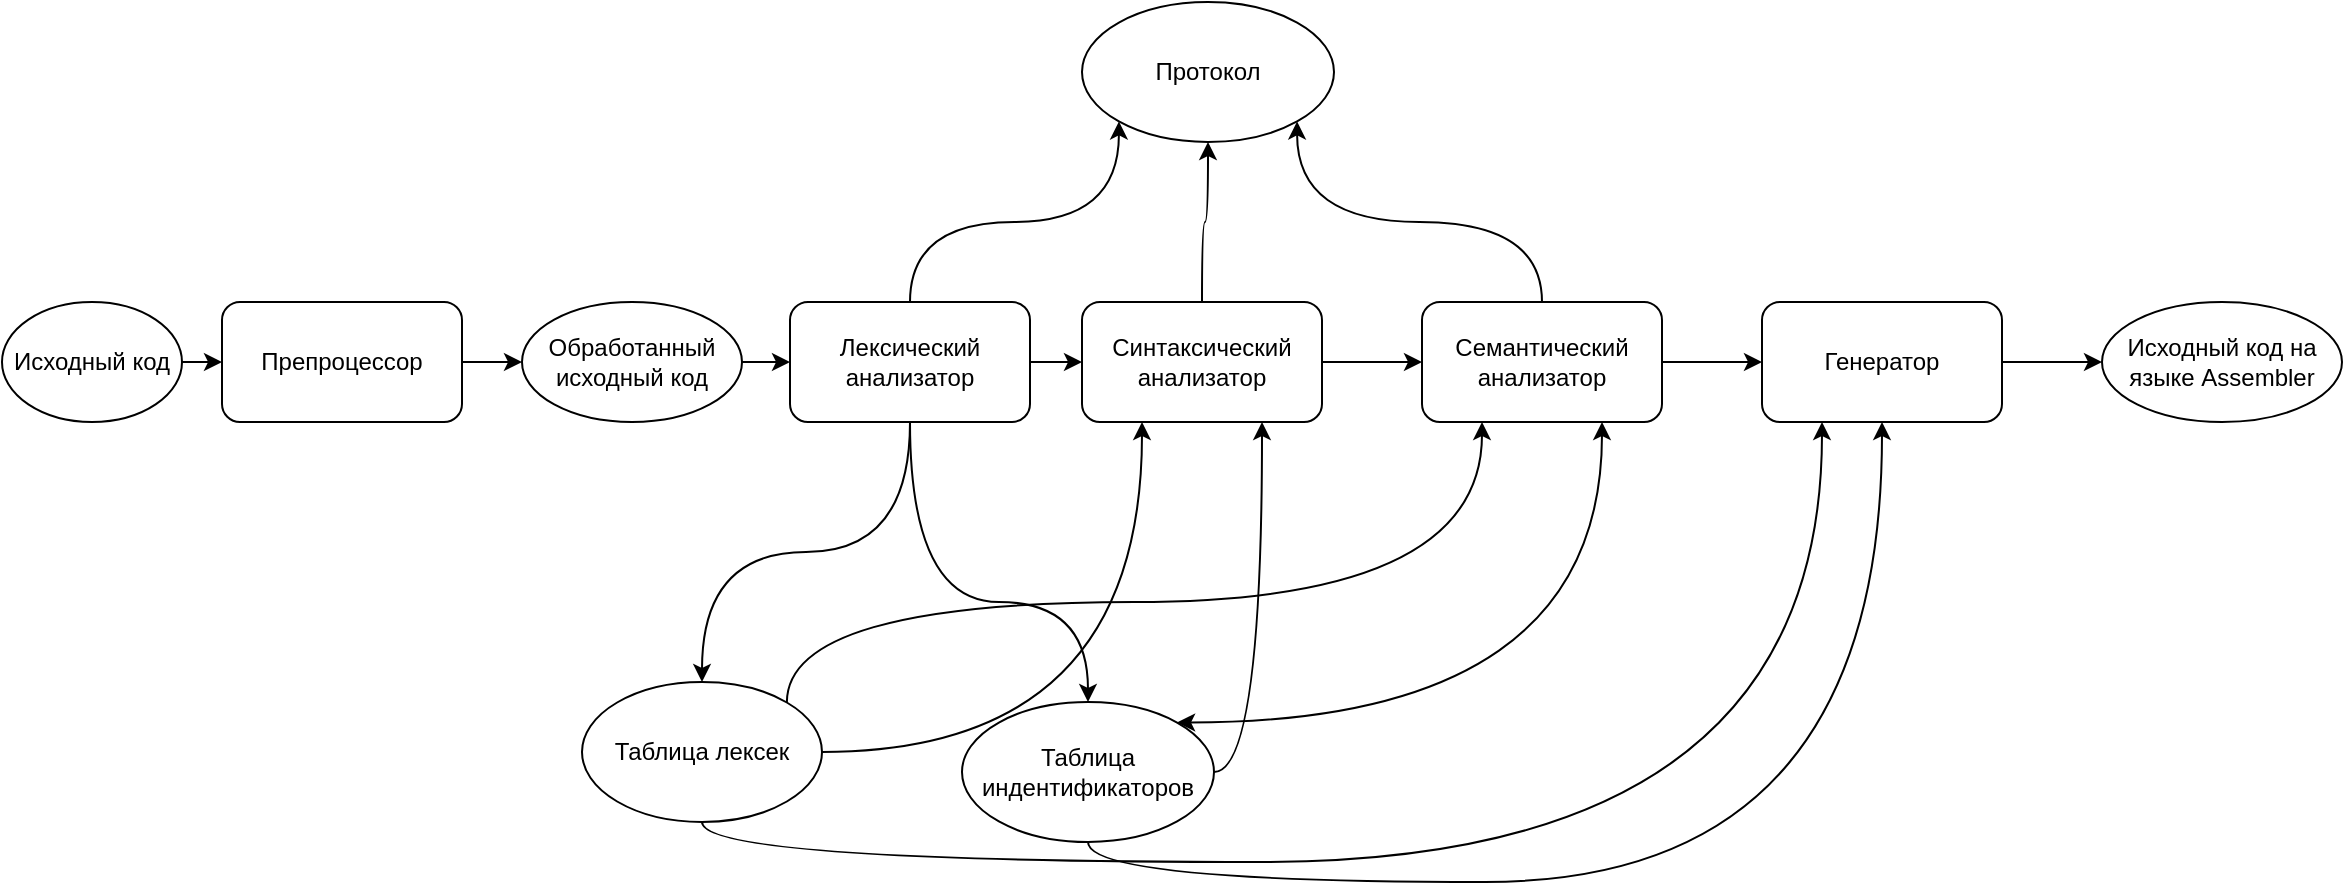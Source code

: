 <mxfile version="13.9.9" type="device"><diagram id="HXYEla2vK_ZS2x564t-j" name="Страница 1"><mxGraphModel dx="1463" dy="846" grid="1" gridSize="10" guides="1" tooltips="1" connect="1" arrows="1" fold="1" page="1" pageScale="1" pageWidth="827" pageHeight="1169" math="0" shadow="0"><root><mxCell id="0"/><mxCell id="1" parent="0"/><mxCell id="lFXR9EbY1hpe86H87pw8-21" style="edgeStyle=orthogonalEdgeStyle;curved=1;orthogonalLoop=1;jettySize=auto;html=1;exitX=1;exitY=0.5;exitDx=0;exitDy=0;entryX=0;entryY=0.5;entryDx=0;entryDy=0;startArrow=none;startFill=0;" parent="1" source="lFXR9EbY1hpe86H87pw8-1" target="lFXR9EbY1hpe86H87pw8-3" edge="1"><mxGeometry relative="1" as="geometry"/></mxCell><mxCell id="lFXR9EbY1hpe86H87pw8-1" value="Исходный код" style="ellipse;whiteSpace=wrap;html=1;" parent="1" vertex="1"><mxGeometry x="20" y="210" width="90" height="60" as="geometry"/></mxCell><mxCell id="lFXR9EbY1hpe86H87pw8-22" style="edgeStyle=orthogonalEdgeStyle;curved=1;orthogonalLoop=1;jettySize=auto;html=1;exitX=1;exitY=0.5;exitDx=0;exitDy=0;entryX=0;entryY=0.5;entryDx=0;entryDy=0;startArrow=none;startFill=0;" parent="1" source="lFXR9EbY1hpe86H87pw8-3" target="lFXR9EbY1hpe86H87pw8-4" edge="1"><mxGeometry relative="1" as="geometry"/></mxCell><mxCell id="lFXR9EbY1hpe86H87pw8-3" value="Препроцессор" style="rounded=1;whiteSpace=wrap;html=1;" parent="1" vertex="1"><mxGeometry x="130" y="210" width="120" height="60" as="geometry"/></mxCell><mxCell id="lFXR9EbY1hpe86H87pw8-23" style="edgeStyle=orthogonalEdgeStyle;curved=1;orthogonalLoop=1;jettySize=auto;html=1;exitX=1;exitY=0.5;exitDx=0;exitDy=0;entryX=0;entryY=0.5;entryDx=0;entryDy=0;startArrow=none;startFill=0;" parent="1" source="lFXR9EbY1hpe86H87pw8-4" target="lFXR9EbY1hpe86H87pw8-6" edge="1"><mxGeometry relative="1" as="geometry"/></mxCell><mxCell id="lFXR9EbY1hpe86H87pw8-4" value="Обработанный исходный код" style="ellipse;whiteSpace=wrap;html=1;" parent="1" vertex="1"><mxGeometry x="280" y="210" width="110" height="60" as="geometry"/></mxCell><mxCell id="lFXR9EbY1hpe86H87pw8-25" style="edgeStyle=orthogonalEdgeStyle;curved=1;orthogonalLoop=1;jettySize=auto;html=1;exitX=1;exitY=0.5;exitDx=0;exitDy=0;entryX=0;entryY=0.5;entryDx=0;entryDy=0;startArrow=none;startFill=0;" parent="1" source="lFXR9EbY1hpe86H87pw8-5" target="lFXR9EbY1hpe86H87pw8-7" edge="1"><mxGeometry relative="1" as="geometry"/></mxCell><mxCell id="HN-c1h0gzr5DEPHGwSFZ-3" style="edgeStyle=orthogonalEdgeStyle;curved=1;orthogonalLoop=1;jettySize=auto;html=1;exitX=0.5;exitY=0;exitDx=0;exitDy=0;entryX=0.5;entryY=1;entryDx=0;entryDy=0;" edge="1" parent="1" source="lFXR9EbY1hpe86H87pw8-5" target="HN-c1h0gzr5DEPHGwSFZ-1"><mxGeometry relative="1" as="geometry"/></mxCell><mxCell id="lFXR9EbY1hpe86H87pw8-5" value="Синтаксический анализатор" style="rounded=1;whiteSpace=wrap;html=1;" parent="1" vertex="1"><mxGeometry x="560" y="210" width="120" height="60" as="geometry"/></mxCell><mxCell id="lFXR9EbY1hpe86H87pw8-12" style="edgeStyle=orthogonalEdgeStyle;orthogonalLoop=1;jettySize=auto;html=1;entryX=0.5;entryY=0;entryDx=0;entryDy=0;curved=1;startArrow=none;startFill=0;" parent="1" source="lFXR9EbY1hpe86H87pw8-6" target="lFXR9EbY1hpe86H87pw8-9" edge="1"><mxGeometry relative="1" as="geometry"/></mxCell><mxCell id="lFXR9EbY1hpe86H87pw8-13" style="edgeStyle=orthogonalEdgeStyle;orthogonalLoop=1;jettySize=auto;html=1;exitX=1;exitY=1;exitDx=0;exitDy=0;strokeColor=none;curved=1;" parent="1" source="lFXR9EbY1hpe86H87pw8-6" target="lFXR9EbY1hpe86H87pw8-10" edge="1"><mxGeometry relative="1" as="geometry"/></mxCell><mxCell id="lFXR9EbY1hpe86H87pw8-15" style="edgeStyle=orthogonalEdgeStyle;curved=1;orthogonalLoop=1;jettySize=auto;html=1;exitX=0.5;exitY=1;exitDx=0;exitDy=0;entryX=0.5;entryY=0;entryDx=0;entryDy=0;startArrow=none;startFill=0;" parent="1" source="lFXR9EbY1hpe86H87pw8-6" target="lFXR9EbY1hpe86H87pw8-10" edge="1"><mxGeometry relative="1" as="geometry"><Array as="points"><mxPoint x="474" y="360"/><mxPoint x="563" y="360"/></Array></mxGeometry></mxCell><mxCell id="lFXR9EbY1hpe86H87pw8-24" style="edgeStyle=orthogonalEdgeStyle;curved=1;orthogonalLoop=1;jettySize=auto;html=1;exitX=1;exitY=0.5;exitDx=0;exitDy=0;entryX=0;entryY=0.5;entryDx=0;entryDy=0;startArrow=none;startFill=0;" parent="1" source="lFXR9EbY1hpe86H87pw8-6" target="lFXR9EbY1hpe86H87pw8-5" edge="1"><mxGeometry relative="1" as="geometry"/></mxCell><mxCell id="HN-c1h0gzr5DEPHGwSFZ-2" style="edgeStyle=orthogonalEdgeStyle;orthogonalLoop=1;jettySize=auto;html=1;exitX=0.5;exitY=0;exitDx=0;exitDy=0;entryX=0;entryY=1;entryDx=0;entryDy=0;curved=1;" edge="1" parent="1" source="lFXR9EbY1hpe86H87pw8-6" target="HN-c1h0gzr5DEPHGwSFZ-1"><mxGeometry relative="1" as="geometry"/></mxCell><mxCell id="lFXR9EbY1hpe86H87pw8-6" value="Лексический анализатор" style="rounded=1;whiteSpace=wrap;html=1;" parent="1" vertex="1"><mxGeometry x="414" y="210" width="120" height="60" as="geometry"/></mxCell><mxCell id="lFXR9EbY1hpe86H87pw8-27" style="edgeStyle=orthogonalEdgeStyle;curved=1;orthogonalLoop=1;jettySize=auto;html=1;exitX=1;exitY=0.5;exitDx=0;exitDy=0;entryX=0;entryY=0.5;entryDx=0;entryDy=0;startArrow=none;startFill=0;" parent="1" source="lFXR9EbY1hpe86H87pw8-7" target="lFXR9EbY1hpe86H87pw8-26" edge="1"><mxGeometry relative="1" as="geometry"/></mxCell><mxCell id="HN-c1h0gzr5DEPHGwSFZ-4" style="edgeStyle=orthogonalEdgeStyle;curved=1;orthogonalLoop=1;jettySize=auto;html=1;exitX=0.5;exitY=0;exitDx=0;exitDy=0;entryX=1;entryY=1;entryDx=0;entryDy=0;" edge="1" parent="1" source="lFXR9EbY1hpe86H87pw8-7" target="HN-c1h0gzr5DEPHGwSFZ-1"><mxGeometry relative="1" as="geometry"/></mxCell><mxCell id="lFXR9EbY1hpe86H87pw8-7" value="Семантический анализатор" style="rounded=1;whiteSpace=wrap;html=1;" parent="1" vertex="1"><mxGeometry x="730" y="210" width="120" height="60" as="geometry"/></mxCell><mxCell id="lFXR9EbY1hpe86H87pw8-28" style="edgeStyle=orthogonalEdgeStyle;curved=1;orthogonalLoop=1;jettySize=auto;html=1;exitX=0.5;exitY=1;exitDx=0;exitDy=0;entryX=0.25;entryY=1;entryDx=0;entryDy=0;startArrow=none;startFill=0;" parent="1" source="lFXR9EbY1hpe86H87pw8-9" target="lFXR9EbY1hpe86H87pw8-26" edge="1"><mxGeometry relative="1" as="geometry"/></mxCell><mxCell id="lFXR9EbY1hpe86H87pw8-34" style="edgeStyle=orthogonalEdgeStyle;curved=1;orthogonalLoop=1;jettySize=auto;html=1;exitX=1;exitY=0.5;exitDx=0;exitDy=0;entryX=0.25;entryY=1;entryDx=0;entryDy=0;startArrow=none;startFill=0;" parent="1" source="lFXR9EbY1hpe86H87pw8-9" target="lFXR9EbY1hpe86H87pw8-5" edge="1"><mxGeometry relative="1" as="geometry"/></mxCell><mxCell id="lFXR9EbY1hpe86H87pw8-36" style="edgeStyle=orthogonalEdgeStyle;curved=1;orthogonalLoop=1;jettySize=auto;html=1;exitX=1;exitY=0;exitDx=0;exitDy=0;entryX=0.25;entryY=1;entryDx=0;entryDy=0;startArrow=none;startFill=0;" parent="1" source="lFXR9EbY1hpe86H87pw8-9" target="lFXR9EbY1hpe86H87pw8-7" edge="1"><mxGeometry relative="1" as="geometry"><Array as="points"><mxPoint x="412" y="360"/><mxPoint x="760" y="360"/></Array></mxGeometry></mxCell><mxCell id="lFXR9EbY1hpe86H87pw8-9" value="Таблица лексек" style="ellipse;whiteSpace=wrap;html=1;" parent="1" vertex="1"><mxGeometry x="310" y="400" width="120" height="70" as="geometry"/></mxCell><mxCell id="lFXR9EbY1hpe86H87pw8-29" style="edgeStyle=orthogonalEdgeStyle;curved=1;orthogonalLoop=1;jettySize=auto;html=1;exitX=0.5;exitY=1;exitDx=0;exitDy=0;startArrow=none;startFill=0;" parent="1" source="lFXR9EbY1hpe86H87pw8-10" target="lFXR9EbY1hpe86H87pw8-26" edge="1"><mxGeometry relative="1" as="geometry"/></mxCell><mxCell id="lFXR9EbY1hpe86H87pw8-35" style="edgeStyle=orthogonalEdgeStyle;curved=1;orthogonalLoop=1;jettySize=auto;html=1;exitX=1;exitY=0.5;exitDx=0;exitDy=0;entryX=0.75;entryY=1;entryDx=0;entryDy=0;startArrow=none;startFill=0;" parent="1" source="lFXR9EbY1hpe86H87pw8-10" target="lFXR9EbY1hpe86H87pw8-5" edge="1"><mxGeometry relative="1" as="geometry"/></mxCell><mxCell id="lFXR9EbY1hpe86H87pw8-37" style="edgeStyle=orthogonalEdgeStyle;curved=1;orthogonalLoop=1;jettySize=auto;html=1;exitX=1;exitY=0;exitDx=0;exitDy=0;entryX=0.75;entryY=1;entryDx=0;entryDy=0;startArrow=classic;startFill=1;" parent="1" source="lFXR9EbY1hpe86H87pw8-10" target="lFXR9EbY1hpe86H87pw8-7" edge="1"><mxGeometry relative="1" as="geometry"/></mxCell><mxCell id="lFXR9EbY1hpe86H87pw8-10" value="Таблица индентификаторов" style="ellipse;whiteSpace=wrap;html=1;" parent="1" vertex="1"><mxGeometry x="500" y="410" width="126" height="70" as="geometry"/></mxCell><mxCell id="lFXR9EbY1hpe86H87pw8-33" style="edgeStyle=orthogonalEdgeStyle;curved=1;orthogonalLoop=1;jettySize=auto;html=1;exitX=1;exitY=0.5;exitDx=0;exitDy=0;startArrow=none;startFill=0;" parent="1" source="lFXR9EbY1hpe86H87pw8-26" target="lFXR9EbY1hpe86H87pw8-32" edge="1"><mxGeometry relative="1" as="geometry"/></mxCell><mxCell id="lFXR9EbY1hpe86H87pw8-26" value="Генератор" style="rounded=1;whiteSpace=wrap;html=1;" parent="1" vertex="1"><mxGeometry x="900" y="210" width="120" height="60" as="geometry"/></mxCell><mxCell id="lFXR9EbY1hpe86H87pw8-32" value="Исходный код на языке Assembler" style="ellipse;whiteSpace=wrap;html=1;" parent="1" vertex="1"><mxGeometry x="1070" y="210" width="120" height="60" as="geometry"/></mxCell><mxCell id="HN-c1h0gzr5DEPHGwSFZ-1" value="Протокол" style="ellipse;whiteSpace=wrap;html=1;" vertex="1" parent="1"><mxGeometry x="560" y="60" width="126" height="70" as="geometry"/></mxCell></root></mxGraphModel></diagram></mxfile>
